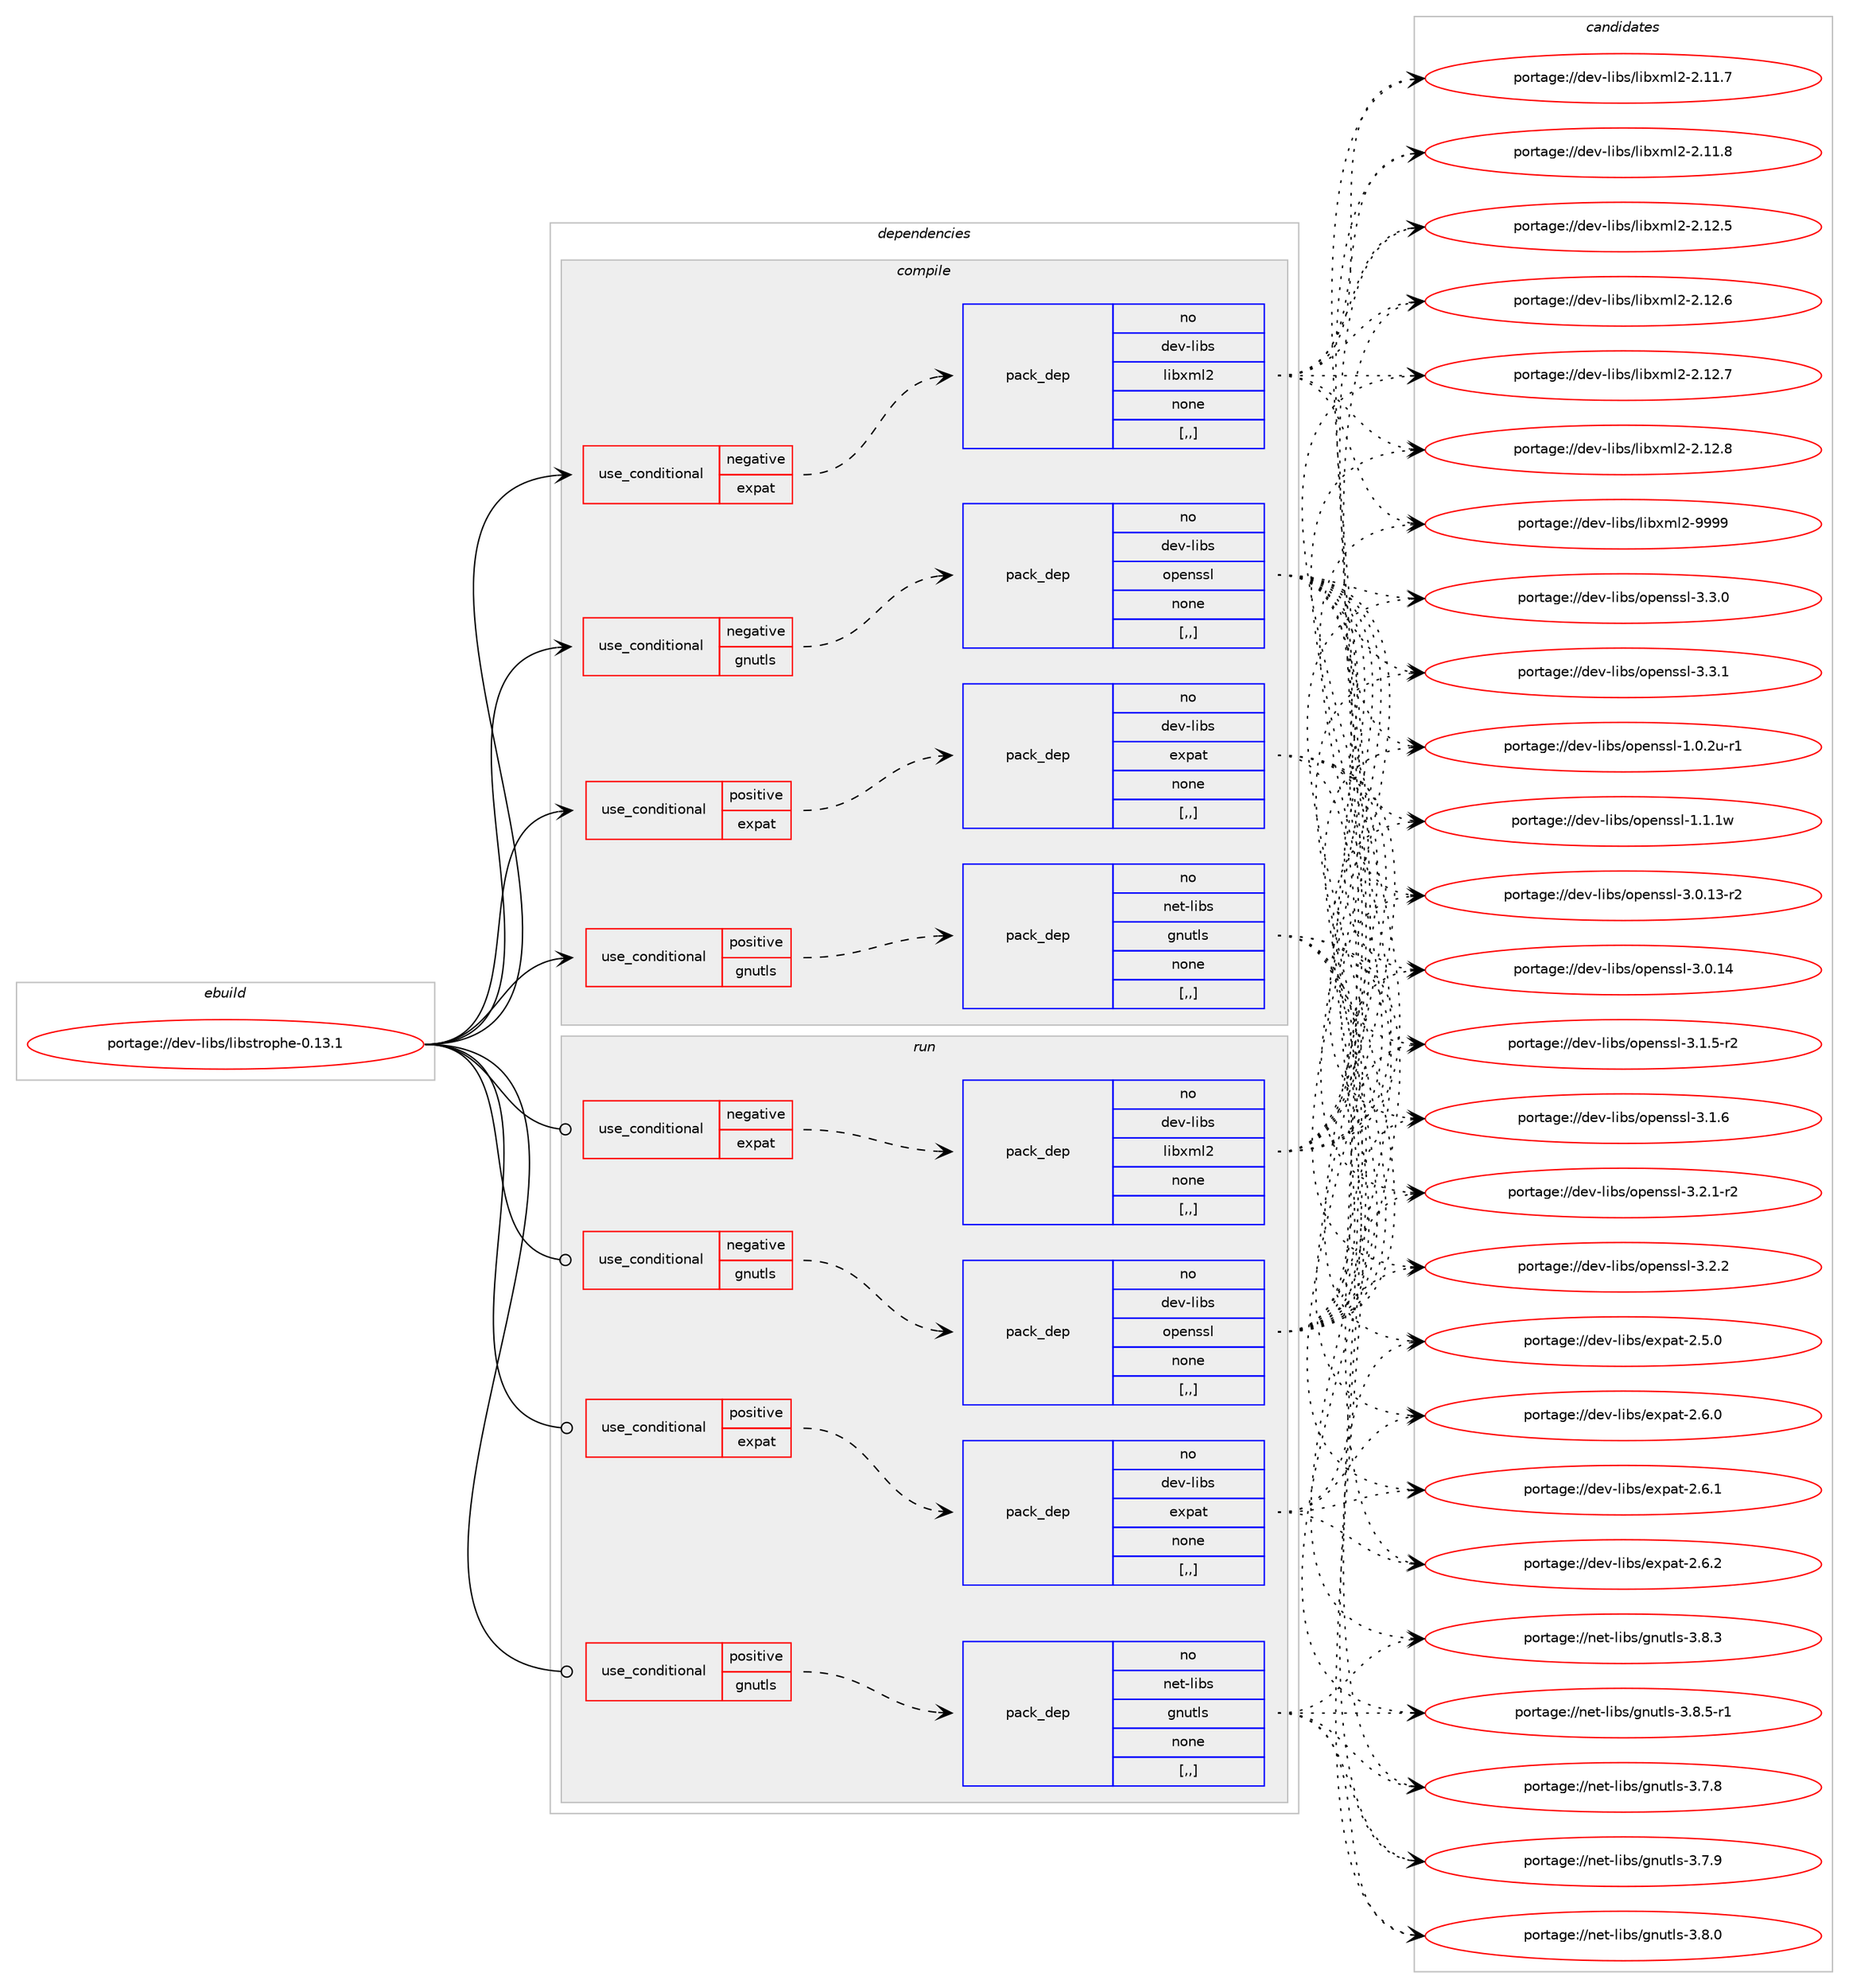 digraph prolog {

# *************
# Graph options
# *************

newrank=true;
concentrate=true;
compound=true;
graph [rankdir=LR,fontname=Helvetica,fontsize=10,ranksep=1.5];#, ranksep=2.5, nodesep=0.2];
edge  [arrowhead=vee];
node  [fontname=Helvetica,fontsize=10];

# **********
# The ebuild
# **********

subgraph cluster_leftcol {
color=gray;
rank=same;
label=<<i>ebuild</i>>;
id [label="portage://dev-libs/libstrophe-0.13.1", color=red, width=4, href="../dev-libs/libstrophe-0.13.1.svg"];
}

# ****************
# The dependencies
# ****************

subgraph cluster_midcol {
color=gray;
label=<<i>dependencies</i>>;
subgraph cluster_compile {
fillcolor="#eeeeee";
style=filled;
label=<<i>compile</i>>;
subgraph cond26544 {
dependency108646 [label=<<TABLE BORDER="0" CELLBORDER="1" CELLSPACING="0" CELLPADDING="4"><TR><TD ROWSPAN="3" CELLPADDING="10">use_conditional</TD></TR><TR><TD>negative</TD></TR><TR><TD>expat</TD></TR></TABLE>>, shape=none, color=red];
subgraph pack80941 {
dependency108647 [label=<<TABLE BORDER="0" CELLBORDER="1" CELLSPACING="0" CELLPADDING="4" WIDTH="220"><TR><TD ROWSPAN="6" CELLPADDING="30">pack_dep</TD></TR><TR><TD WIDTH="110">no</TD></TR><TR><TD>dev-libs</TD></TR><TR><TD>libxml2</TD></TR><TR><TD>none</TD></TR><TR><TD>[,,]</TD></TR></TABLE>>, shape=none, color=blue];
}
dependency108646:e -> dependency108647:w [weight=20,style="dashed",arrowhead="vee"];
}
id:e -> dependency108646:w [weight=20,style="solid",arrowhead="vee"];
subgraph cond26545 {
dependency108648 [label=<<TABLE BORDER="0" CELLBORDER="1" CELLSPACING="0" CELLPADDING="4"><TR><TD ROWSPAN="3" CELLPADDING="10">use_conditional</TD></TR><TR><TD>negative</TD></TR><TR><TD>gnutls</TD></TR></TABLE>>, shape=none, color=red];
subgraph pack80942 {
dependency108649 [label=<<TABLE BORDER="0" CELLBORDER="1" CELLSPACING="0" CELLPADDING="4" WIDTH="220"><TR><TD ROWSPAN="6" CELLPADDING="30">pack_dep</TD></TR><TR><TD WIDTH="110">no</TD></TR><TR><TD>dev-libs</TD></TR><TR><TD>openssl</TD></TR><TR><TD>none</TD></TR><TR><TD>[,,]</TD></TR></TABLE>>, shape=none, color=blue];
}
dependency108648:e -> dependency108649:w [weight=20,style="dashed",arrowhead="vee"];
}
id:e -> dependency108648:w [weight=20,style="solid",arrowhead="vee"];
subgraph cond26546 {
dependency108650 [label=<<TABLE BORDER="0" CELLBORDER="1" CELLSPACING="0" CELLPADDING="4"><TR><TD ROWSPAN="3" CELLPADDING="10">use_conditional</TD></TR><TR><TD>positive</TD></TR><TR><TD>expat</TD></TR></TABLE>>, shape=none, color=red];
subgraph pack80943 {
dependency108651 [label=<<TABLE BORDER="0" CELLBORDER="1" CELLSPACING="0" CELLPADDING="4" WIDTH="220"><TR><TD ROWSPAN="6" CELLPADDING="30">pack_dep</TD></TR><TR><TD WIDTH="110">no</TD></TR><TR><TD>dev-libs</TD></TR><TR><TD>expat</TD></TR><TR><TD>none</TD></TR><TR><TD>[,,]</TD></TR></TABLE>>, shape=none, color=blue];
}
dependency108650:e -> dependency108651:w [weight=20,style="dashed",arrowhead="vee"];
}
id:e -> dependency108650:w [weight=20,style="solid",arrowhead="vee"];
subgraph cond26547 {
dependency108652 [label=<<TABLE BORDER="0" CELLBORDER="1" CELLSPACING="0" CELLPADDING="4"><TR><TD ROWSPAN="3" CELLPADDING="10">use_conditional</TD></TR><TR><TD>positive</TD></TR><TR><TD>gnutls</TD></TR></TABLE>>, shape=none, color=red];
subgraph pack80944 {
dependency108653 [label=<<TABLE BORDER="0" CELLBORDER="1" CELLSPACING="0" CELLPADDING="4" WIDTH="220"><TR><TD ROWSPAN="6" CELLPADDING="30">pack_dep</TD></TR><TR><TD WIDTH="110">no</TD></TR><TR><TD>net-libs</TD></TR><TR><TD>gnutls</TD></TR><TR><TD>none</TD></TR><TR><TD>[,,]</TD></TR></TABLE>>, shape=none, color=blue];
}
dependency108652:e -> dependency108653:w [weight=20,style="dashed",arrowhead="vee"];
}
id:e -> dependency108652:w [weight=20,style="solid",arrowhead="vee"];
}
subgraph cluster_compileandrun {
fillcolor="#eeeeee";
style=filled;
label=<<i>compile and run</i>>;
}
subgraph cluster_run {
fillcolor="#eeeeee";
style=filled;
label=<<i>run</i>>;
subgraph cond26548 {
dependency108654 [label=<<TABLE BORDER="0" CELLBORDER="1" CELLSPACING="0" CELLPADDING="4"><TR><TD ROWSPAN="3" CELLPADDING="10">use_conditional</TD></TR><TR><TD>negative</TD></TR><TR><TD>expat</TD></TR></TABLE>>, shape=none, color=red];
subgraph pack80945 {
dependency108655 [label=<<TABLE BORDER="0" CELLBORDER="1" CELLSPACING="0" CELLPADDING="4" WIDTH="220"><TR><TD ROWSPAN="6" CELLPADDING="30">pack_dep</TD></TR><TR><TD WIDTH="110">no</TD></TR><TR><TD>dev-libs</TD></TR><TR><TD>libxml2</TD></TR><TR><TD>none</TD></TR><TR><TD>[,,]</TD></TR></TABLE>>, shape=none, color=blue];
}
dependency108654:e -> dependency108655:w [weight=20,style="dashed",arrowhead="vee"];
}
id:e -> dependency108654:w [weight=20,style="solid",arrowhead="odot"];
subgraph cond26549 {
dependency108656 [label=<<TABLE BORDER="0" CELLBORDER="1" CELLSPACING="0" CELLPADDING="4"><TR><TD ROWSPAN="3" CELLPADDING="10">use_conditional</TD></TR><TR><TD>negative</TD></TR><TR><TD>gnutls</TD></TR></TABLE>>, shape=none, color=red];
subgraph pack80946 {
dependency108657 [label=<<TABLE BORDER="0" CELLBORDER="1" CELLSPACING="0" CELLPADDING="4" WIDTH="220"><TR><TD ROWSPAN="6" CELLPADDING="30">pack_dep</TD></TR><TR><TD WIDTH="110">no</TD></TR><TR><TD>dev-libs</TD></TR><TR><TD>openssl</TD></TR><TR><TD>none</TD></TR><TR><TD>[,,]</TD></TR></TABLE>>, shape=none, color=blue];
}
dependency108656:e -> dependency108657:w [weight=20,style="dashed",arrowhead="vee"];
}
id:e -> dependency108656:w [weight=20,style="solid",arrowhead="odot"];
subgraph cond26550 {
dependency108658 [label=<<TABLE BORDER="0" CELLBORDER="1" CELLSPACING="0" CELLPADDING="4"><TR><TD ROWSPAN="3" CELLPADDING="10">use_conditional</TD></TR><TR><TD>positive</TD></TR><TR><TD>expat</TD></TR></TABLE>>, shape=none, color=red];
subgraph pack80947 {
dependency108659 [label=<<TABLE BORDER="0" CELLBORDER="1" CELLSPACING="0" CELLPADDING="4" WIDTH="220"><TR><TD ROWSPAN="6" CELLPADDING="30">pack_dep</TD></TR><TR><TD WIDTH="110">no</TD></TR><TR><TD>dev-libs</TD></TR><TR><TD>expat</TD></TR><TR><TD>none</TD></TR><TR><TD>[,,]</TD></TR></TABLE>>, shape=none, color=blue];
}
dependency108658:e -> dependency108659:w [weight=20,style="dashed",arrowhead="vee"];
}
id:e -> dependency108658:w [weight=20,style="solid",arrowhead="odot"];
subgraph cond26551 {
dependency108660 [label=<<TABLE BORDER="0" CELLBORDER="1" CELLSPACING="0" CELLPADDING="4"><TR><TD ROWSPAN="3" CELLPADDING="10">use_conditional</TD></TR><TR><TD>positive</TD></TR><TR><TD>gnutls</TD></TR></TABLE>>, shape=none, color=red];
subgraph pack80948 {
dependency108661 [label=<<TABLE BORDER="0" CELLBORDER="1" CELLSPACING="0" CELLPADDING="4" WIDTH="220"><TR><TD ROWSPAN="6" CELLPADDING="30">pack_dep</TD></TR><TR><TD WIDTH="110">no</TD></TR><TR><TD>net-libs</TD></TR><TR><TD>gnutls</TD></TR><TR><TD>none</TD></TR><TR><TD>[,,]</TD></TR></TABLE>>, shape=none, color=blue];
}
dependency108660:e -> dependency108661:w [weight=20,style="dashed",arrowhead="vee"];
}
id:e -> dependency108660:w [weight=20,style="solid",arrowhead="odot"];
}
}

# **************
# The candidates
# **************

subgraph cluster_choices {
rank=same;
color=gray;
label=<<i>candidates</i>>;

subgraph choice80941 {
color=black;
nodesep=1;
choice100101118451081059811547108105981201091085045504649494655 [label="portage://dev-libs/libxml2-2.11.7", color=red, width=4,href="../dev-libs/libxml2-2.11.7.svg"];
choice100101118451081059811547108105981201091085045504649494656 [label="portage://dev-libs/libxml2-2.11.8", color=red, width=4,href="../dev-libs/libxml2-2.11.8.svg"];
choice100101118451081059811547108105981201091085045504649504653 [label="portage://dev-libs/libxml2-2.12.5", color=red, width=4,href="../dev-libs/libxml2-2.12.5.svg"];
choice100101118451081059811547108105981201091085045504649504654 [label="portage://dev-libs/libxml2-2.12.6", color=red, width=4,href="../dev-libs/libxml2-2.12.6.svg"];
choice100101118451081059811547108105981201091085045504649504655 [label="portage://dev-libs/libxml2-2.12.7", color=red, width=4,href="../dev-libs/libxml2-2.12.7.svg"];
choice100101118451081059811547108105981201091085045504649504656 [label="portage://dev-libs/libxml2-2.12.8", color=red, width=4,href="../dev-libs/libxml2-2.12.8.svg"];
choice10010111845108105981154710810598120109108504557575757 [label="portage://dev-libs/libxml2-9999", color=red, width=4,href="../dev-libs/libxml2-9999.svg"];
dependency108647:e -> choice100101118451081059811547108105981201091085045504649494655:w [style=dotted,weight="100"];
dependency108647:e -> choice100101118451081059811547108105981201091085045504649494656:w [style=dotted,weight="100"];
dependency108647:e -> choice100101118451081059811547108105981201091085045504649504653:w [style=dotted,weight="100"];
dependency108647:e -> choice100101118451081059811547108105981201091085045504649504654:w [style=dotted,weight="100"];
dependency108647:e -> choice100101118451081059811547108105981201091085045504649504655:w [style=dotted,weight="100"];
dependency108647:e -> choice100101118451081059811547108105981201091085045504649504656:w [style=dotted,weight="100"];
dependency108647:e -> choice10010111845108105981154710810598120109108504557575757:w [style=dotted,weight="100"];
}
subgraph choice80942 {
color=black;
nodesep=1;
choice1001011184510810598115471111121011101151151084549464846501174511449 [label="portage://dev-libs/openssl-1.0.2u-r1", color=red, width=4,href="../dev-libs/openssl-1.0.2u-r1.svg"];
choice100101118451081059811547111112101110115115108454946494649119 [label="portage://dev-libs/openssl-1.1.1w", color=red, width=4,href="../dev-libs/openssl-1.1.1w.svg"];
choice100101118451081059811547111112101110115115108455146484649514511450 [label="portage://dev-libs/openssl-3.0.13-r2", color=red, width=4,href="../dev-libs/openssl-3.0.13-r2.svg"];
choice10010111845108105981154711111210111011511510845514648464952 [label="portage://dev-libs/openssl-3.0.14", color=red, width=4,href="../dev-libs/openssl-3.0.14.svg"];
choice1001011184510810598115471111121011101151151084551464946534511450 [label="portage://dev-libs/openssl-3.1.5-r2", color=red, width=4,href="../dev-libs/openssl-3.1.5-r2.svg"];
choice100101118451081059811547111112101110115115108455146494654 [label="portage://dev-libs/openssl-3.1.6", color=red, width=4,href="../dev-libs/openssl-3.1.6.svg"];
choice1001011184510810598115471111121011101151151084551465046494511450 [label="portage://dev-libs/openssl-3.2.1-r2", color=red, width=4,href="../dev-libs/openssl-3.2.1-r2.svg"];
choice100101118451081059811547111112101110115115108455146504650 [label="portage://dev-libs/openssl-3.2.2", color=red, width=4,href="../dev-libs/openssl-3.2.2.svg"];
choice100101118451081059811547111112101110115115108455146514648 [label="portage://dev-libs/openssl-3.3.0", color=red, width=4,href="../dev-libs/openssl-3.3.0.svg"];
choice100101118451081059811547111112101110115115108455146514649 [label="portage://dev-libs/openssl-3.3.1", color=red, width=4,href="../dev-libs/openssl-3.3.1.svg"];
dependency108649:e -> choice1001011184510810598115471111121011101151151084549464846501174511449:w [style=dotted,weight="100"];
dependency108649:e -> choice100101118451081059811547111112101110115115108454946494649119:w [style=dotted,weight="100"];
dependency108649:e -> choice100101118451081059811547111112101110115115108455146484649514511450:w [style=dotted,weight="100"];
dependency108649:e -> choice10010111845108105981154711111210111011511510845514648464952:w [style=dotted,weight="100"];
dependency108649:e -> choice1001011184510810598115471111121011101151151084551464946534511450:w [style=dotted,weight="100"];
dependency108649:e -> choice100101118451081059811547111112101110115115108455146494654:w [style=dotted,weight="100"];
dependency108649:e -> choice1001011184510810598115471111121011101151151084551465046494511450:w [style=dotted,weight="100"];
dependency108649:e -> choice100101118451081059811547111112101110115115108455146504650:w [style=dotted,weight="100"];
dependency108649:e -> choice100101118451081059811547111112101110115115108455146514648:w [style=dotted,weight="100"];
dependency108649:e -> choice100101118451081059811547111112101110115115108455146514649:w [style=dotted,weight="100"];
}
subgraph choice80943 {
color=black;
nodesep=1;
choice10010111845108105981154710112011297116455046534648 [label="portage://dev-libs/expat-2.5.0", color=red, width=4,href="../dev-libs/expat-2.5.0.svg"];
choice10010111845108105981154710112011297116455046544648 [label="portage://dev-libs/expat-2.6.0", color=red, width=4,href="../dev-libs/expat-2.6.0.svg"];
choice10010111845108105981154710112011297116455046544649 [label="portage://dev-libs/expat-2.6.1", color=red, width=4,href="../dev-libs/expat-2.6.1.svg"];
choice10010111845108105981154710112011297116455046544650 [label="portage://dev-libs/expat-2.6.2", color=red, width=4,href="../dev-libs/expat-2.6.2.svg"];
dependency108651:e -> choice10010111845108105981154710112011297116455046534648:w [style=dotted,weight="100"];
dependency108651:e -> choice10010111845108105981154710112011297116455046544648:w [style=dotted,weight="100"];
dependency108651:e -> choice10010111845108105981154710112011297116455046544649:w [style=dotted,weight="100"];
dependency108651:e -> choice10010111845108105981154710112011297116455046544650:w [style=dotted,weight="100"];
}
subgraph choice80944 {
color=black;
nodesep=1;
choice110101116451081059811547103110117116108115455146554656 [label="portage://net-libs/gnutls-3.7.8", color=red, width=4,href="../net-libs/gnutls-3.7.8.svg"];
choice110101116451081059811547103110117116108115455146554657 [label="portage://net-libs/gnutls-3.7.9", color=red, width=4,href="../net-libs/gnutls-3.7.9.svg"];
choice110101116451081059811547103110117116108115455146564648 [label="portage://net-libs/gnutls-3.8.0", color=red, width=4,href="../net-libs/gnutls-3.8.0.svg"];
choice110101116451081059811547103110117116108115455146564651 [label="portage://net-libs/gnutls-3.8.3", color=red, width=4,href="../net-libs/gnutls-3.8.3.svg"];
choice1101011164510810598115471031101171161081154551465646534511449 [label="portage://net-libs/gnutls-3.8.5-r1", color=red, width=4,href="../net-libs/gnutls-3.8.5-r1.svg"];
dependency108653:e -> choice110101116451081059811547103110117116108115455146554656:w [style=dotted,weight="100"];
dependency108653:e -> choice110101116451081059811547103110117116108115455146554657:w [style=dotted,weight="100"];
dependency108653:e -> choice110101116451081059811547103110117116108115455146564648:w [style=dotted,weight="100"];
dependency108653:e -> choice110101116451081059811547103110117116108115455146564651:w [style=dotted,weight="100"];
dependency108653:e -> choice1101011164510810598115471031101171161081154551465646534511449:w [style=dotted,weight="100"];
}
subgraph choice80945 {
color=black;
nodesep=1;
choice100101118451081059811547108105981201091085045504649494655 [label="portage://dev-libs/libxml2-2.11.7", color=red, width=4,href="../dev-libs/libxml2-2.11.7.svg"];
choice100101118451081059811547108105981201091085045504649494656 [label="portage://dev-libs/libxml2-2.11.8", color=red, width=4,href="../dev-libs/libxml2-2.11.8.svg"];
choice100101118451081059811547108105981201091085045504649504653 [label="portage://dev-libs/libxml2-2.12.5", color=red, width=4,href="../dev-libs/libxml2-2.12.5.svg"];
choice100101118451081059811547108105981201091085045504649504654 [label="portage://dev-libs/libxml2-2.12.6", color=red, width=4,href="../dev-libs/libxml2-2.12.6.svg"];
choice100101118451081059811547108105981201091085045504649504655 [label="portage://dev-libs/libxml2-2.12.7", color=red, width=4,href="../dev-libs/libxml2-2.12.7.svg"];
choice100101118451081059811547108105981201091085045504649504656 [label="portage://dev-libs/libxml2-2.12.8", color=red, width=4,href="../dev-libs/libxml2-2.12.8.svg"];
choice10010111845108105981154710810598120109108504557575757 [label="portage://dev-libs/libxml2-9999", color=red, width=4,href="../dev-libs/libxml2-9999.svg"];
dependency108655:e -> choice100101118451081059811547108105981201091085045504649494655:w [style=dotted,weight="100"];
dependency108655:e -> choice100101118451081059811547108105981201091085045504649494656:w [style=dotted,weight="100"];
dependency108655:e -> choice100101118451081059811547108105981201091085045504649504653:w [style=dotted,weight="100"];
dependency108655:e -> choice100101118451081059811547108105981201091085045504649504654:w [style=dotted,weight="100"];
dependency108655:e -> choice100101118451081059811547108105981201091085045504649504655:w [style=dotted,weight="100"];
dependency108655:e -> choice100101118451081059811547108105981201091085045504649504656:w [style=dotted,weight="100"];
dependency108655:e -> choice10010111845108105981154710810598120109108504557575757:w [style=dotted,weight="100"];
}
subgraph choice80946 {
color=black;
nodesep=1;
choice1001011184510810598115471111121011101151151084549464846501174511449 [label="portage://dev-libs/openssl-1.0.2u-r1", color=red, width=4,href="../dev-libs/openssl-1.0.2u-r1.svg"];
choice100101118451081059811547111112101110115115108454946494649119 [label="portage://dev-libs/openssl-1.1.1w", color=red, width=4,href="../dev-libs/openssl-1.1.1w.svg"];
choice100101118451081059811547111112101110115115108455146484649514511450 [label="portage://dev-libs/openssl-3.0.13-r2", color=red, width=4,href="../dev-libs/openssl-3.0.13-r2.svg"];
choice10010111845108105981154711111210111011511510845514648464952 [label="portage://dev-libs/openssl-3.0.14", color=red, width=4,href="../dev-libs/openssl-3.0.14.svg"];
choice1001011184510810598115471111121011101151151084551464946534511450 [label="portage://dev-libs/openssl-3.1.5-r2", color=red, width=4,href="../dev-libs/openssl-3.1.5-r2.svg"];
choice100101118451081059811547111112101110115115108455146494654 [label="portage://dev-libs/openssl-3.1.6", color=red, width=4,href="../dev-libs/openssl-3.1.6.svg"];
choice1001011184510810598115471111121011101151151084551465046494511450 [label="portage://dev-libs/openssl-3.2.1-r2", color=red, width=4,href="../dev-libs/openssl-3.2.1-r2.svg"];
choice100101118451081059811547111112101110115115108455146504650 [label="portage://dev-libs/openssl-3.2.2", color=red, width=4,href="../dev-libs/openssl-3.2.2.svg"];
choice100101118451081059811547111112101110115115108455146514648 [label="portage://dev-libs/openssl-3.3.0", color=red, width=4,href="../dev-libs/openssl-3.3.0.svg"];
choice100101118451081059811547111112101110115115108455146514649 [label="portage://dev-libs/openssl-3.3.1", color=red, width=4,href="../dev-libs/openssl-3.3.1.svg"];
dependency108657:e -> choice1001011184510810598115471111121011101151151084549464846501174511449:w [style=dotted,weight="100"];
dependency108657:e -> choice100101118451081059811547111112101110115115108454946494649119:w [style=dotted,weight="100"];
dependency108657:e -> choice100101118451081059811547111112101110115115108455146484649514511450:w [style=dotted,weight="100"];
dependency108657:e -> choice10010111845108105981154711111210111011511510845514648464952:w [style=dotted,weight="100"];
dependency108657:e -> choice1001011184510810598115471111121011101151151084551464946534511450:w [style=dotted,weight="100"];
dependency108657:e -> choice100101118451081059811547111112101110115115108455146494654:w [style=dotted,weight="100"];
dependency108657:e -> choice1001011184510810598115471111121011101151151084551465046494511450:w [style=dotted,weight="100"];
dependency108657:e -> choice100101118451081059811547111112101110115115108455146504650:w [style=dotted,weight="100"];
dependency108657:e -> choice100101118451081059811547111112101110115115108455146514648:w [style=dotted,weight="100"];
dependency108657:e -> choice100101118451081059811547111112101110115115108455146514649:w [style=dotted,weight="100"];
}
subgraph choice80947 {
color=black;
nodesep=1;
choice10010111845108105981154710112011297116455046534648 [label="portage://dev-libs/expat-2.5.0", color=red, width=4,href="../dev-libs/expat-2.5.0.svg"];
choice10010111845108105981154710112011297116455046544648 [label="portage://dev-libs/expat-2.6.0", color=red, width=4,href="../dev-libs/expat-2.6.0.svg"];
choice10010111845108105981154710112011297116455046544649 [label="portage://dev-libs/expat-2.6.1", color=red, width=4,href="../dev-libs/expat-2.6.1.svg"];
choice10010111845108105981154710112011297116455046544650 [label="portage://dev-libs/expat-2.6.2", color=red, width=4,href="../dev-libs/expat-2.6.2.svg"];
dependency108659:e -> choice10010111845108105981154710112011297116455046534648:w [style=dotted,weight="100"];
dependency108659:e -> choice10010111845108105981154710112011297116455046544648:w [style=dotted,weight="100"];
dependency108659:e -> choice10010111845108105981154710112011297116455046544649:w [style=dotted,weight="100"];
dependency108659:e -> choice10010111845108105981154710112011297116455046544650:w [style=dotted,weight="100"];
}
subgraph choice80948 {
color=black;
nodesep=1;
choice110101116451081059811547103110117116108115455146554656 [label="portage://net-libs/gnutls-3.7.8", color=red, width=4,href="../net-libs/gnutls-3.7.8.svg"];
choice110101116451081059811547103110117116108115455146554657 [label="portage://net-libs/gnutls-3.7.9", color=red, width=4,href="../net-libs/gnutls-3.7.9.svg"];
choice110101116451081059811547103110117116108115455146564648 [label="portage://net-libs/gnutls-3.8.0", color=red, width=4,href="../net-libs/gnutls-3.8.0.svg"];
choice110101116451081059811547103110117116108115455146564651 [label="portage://net-libs/gnutls-3.8.3", color=red, width=4,href="../net-libs/gnutls-3.8.3.svg"];
choice1101011164510810598115471031101171161081154551465646534511449 [label="portage://net-libs/gnutls-3.8.5-r1", color=red, width=4,href="../net-libs/gnutls-3.8.5-r1.svg"];
dependency108661:e -> choice110101116451081059811547103110117116108115455146554656:w [style=dotted,weight="100"];
dependency108661:e -> choice110101116451081059811547103110117116108115455146554657:w [style=dotted,weight="100"];
dependency108661:e -> choice110101116451081059811547103110117116108115455146564648:w [style=dotted,weight="100"];
dependency108661:e -> choice110101116451081059811547103110117116108115455146564651:w [style=dotted,weight="100"];
dependency108661:e -> choice1101011164510810598115471031101171161081154551465646534511449:w [style=dotted,weight="100"];
}
}

}
